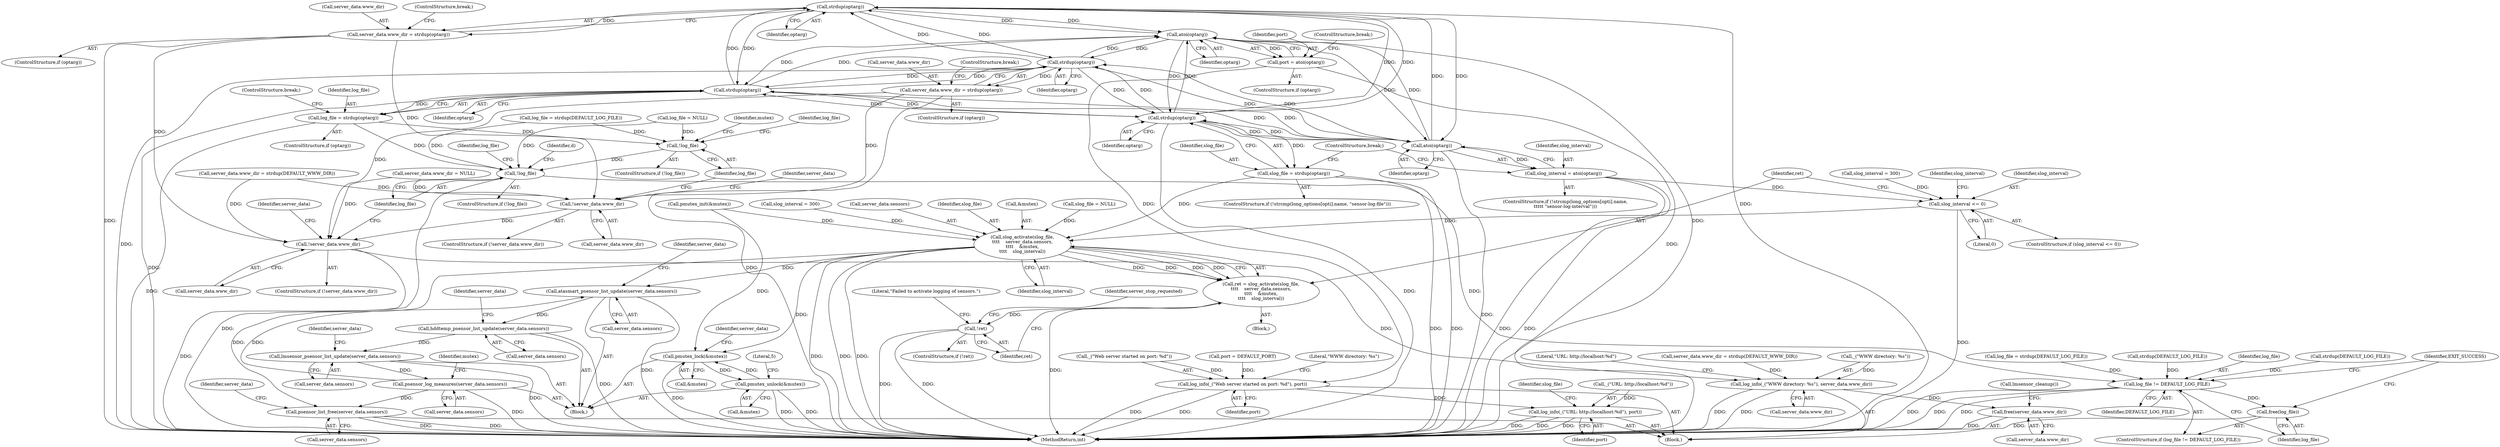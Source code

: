 digraph "1_wpitchoune_8b10426dcc0246c1712a99460dd470dcb1cc4d9c_0@API" {
"1000201" [label="(Call,strdup(optarg))"];
"1000186" [label="(Call,atoi(optarg))"];
"1000178" [label="(Call,strdup(optarg))"];
"1000213" [label="(Call,strdup(optarg))"];
"1000228" [label="(Call,strdup(optarg))"];
"1000242" [label="(Call,atoi(optarg))"];
"1000201" [label="(Call,strdup(optarg))"];
"1000174" [label="(Call,server_data.www_dir = strdup(optarg))"];
"1000266" [label="(Call,!server_data.www_dir)"];
"1000289" [label="(Call,!server_data.www_dir)"];
"1000319" [label="(Call,log_info(_(\"WWW directory: %s\"), server_data.www_dir))"];
"1000403" [label="(Call,free(server_data.www_dir))"];
"1000184" [label="(Call,port = atoi(optarg))"];
"1000315" [label="(Call,log_info(_(\"Web server started on port: %d\"), port))"];
"1000325" [label="(Call,log_info(_(\"URL: http://localhost:%d\"), port))"];
"1000197" [label="(Call,server_data.www_dir = strdup(optarg))"];
"1000211" [label="(Call,log_file = strdup(optarg))"];
"1000277" [label="(Call,!log_file)"];
"1000300" [label="(Call,!log_file)"];
"1000410" [label="(Call,log_file != DEFAULT_LOG_FILE)"];
"1000413" [label="(Call,free(log_file))"];
"1000226" [label="(Call,slog_file = strdup(optarg))"];
"1000341" [label="(Call,slog_activate(slog_file,\n\t\t\t\t    server_data.sensors,\n\t\t\t\t    &mutex,\n\t\t\t\t    slog_interval))"];
"1000339" [label="(Call,ret = slog_activate(slog_file,\n\t\t\t\t    server_data.sensors,\n\t\t\t\t    &mutex,\n\t\t\t\t    slog_interval))"];
"1000350" [label="(Call,!ret)"];
"1000359" [label="(Call,pmutex_lock(&mutex))"];
"1000387" [label="(Call,pmutex_unlock(&mutex))"];
"1000371" [label="(Call,atasmart_psensor_list_update(server_data.sensors))"];
"1000375" [label="(Call,hddtemp_psensor_list_update(server_data.sensors))"];
"1000379" [label="(Call,lmsensor_psensor_list_update(server_data.sensors))"];
"1000383" [label="(Call,psensor_log_measures(server_data.sensors))"];
"1000395" [label="(Call,psensor_list_free(server_data.sensors))"];
"1000240" [label="(Call,slog_interval = atoi(optarg))"];
"1000333" [label="(Call,slog_interval <= 0)"];
"1000281" [label="(Call,strdup(DEFAULT_LOG_FILE))"];
"1000321" [label="(Literal,\"WWW directory: %s\")"];
"1000410" [label="(Call,log_file != DEFAULT_LOG_FILE)"];
"1000188" [label="(ControlStructure,break;)"];
"1000240" [label="(Call,slog_interval = atoi(optarg))"];
"1000354" [label="(Literal,\"Failed to activate logging of sensors.\")"];
"1000303" [label="(Identifier,log_file)"];
"1000266" [label="(Call,!server_data.www_dir)"];
"1000381" [label="(Identifier,server_data)"];
"1000371" [label="(Call,atasmart_psensor_list_update(server_data.sensors))"];
"1000285" [label="(Identifier,mutex)"];
"1000186" [label="(Call,atoi(optarg))"];
"1000327" [label="(Literal,\"URL: http://localhost:%d\")"];
"1000302" [label="(Call,log_file = strdup(DEFAULT_LOG_FILE))"];
"1000231" [label="(ControlStructure,if (!strcmp(long_options[opti].name,\n\t\t\t\t\t \"sensor-log-interval\")))"];
"1000341" [label="(Call,slog_activate(slog_file,\n\t\t\t\t    server_data.sensors,\n\t\t\t\t    &mutex,\n\t\t\t\t    slog_interval))"];
"1000300" [label="(Call,!log_file)"];
"1000270" [label="(Call,server_data.www_dir = strdup(DEFAULT_WWW_DIR))"];
"1000202" [label="(Identifier,optarg)"];
"1000328" [label="(Identifier,port)"];
"1000350" [label="(Call,!ret)"];
"1000227" [label="(Identifier,slog_file)"];
"1000172" [label="(ControlStructure,if (optarg))"];
"1000290" [label="(Call,server_data.www_dir)"];
"1000211" [label="(Call,log_file = strdup(optarg))"];
"1000407" [label="(Call,lmsensor_cleanup())"];
"1000413" [label="(Call,free(log_file))"];
"1000280" [label="(Identifier,log_file)"];
"1000391" [label="(Literal,5)"];
"1000304" [label="(Call,strdup(DEFAULT_LOG_FILE))"];
"1000293" [label="(Call,server_data.www_dir = strdup(DEFAULT_WWW_DIR))"];
"1000375" [label="(Call,hddtemp_psensor_list_update(server_data.sensors))"];
"1000180" [label="(ControlStructure,break;)"];
"1000412" [label="(Identifier,DEFAULT_LOG_FILE)"];
"1000127" [label="(Call,server_data.www_dir = NULL)"];
"1000241" [label="(Identifier,slog_interval)"];
"1000331" [label="(Block,)"];
"1000377" [label="(Identifier,server_data)"];
"1000388" [label="(Call,&mutex)"];
"1000335" [label="(Literal,0)"];
"1000404" [label="(Call,server_data.www_dir)"];
"1000333" [label="(Call,slog_interval <= 0)"];
"1000359" [label="(Call,pmutex_lock(&mutex))"];
"1000320" [label="(Call,_(\"WWW directory: %s\"))"];
"1000318" [label="(Identifier,port)"];
"1000343" [label="(Call,server_data.sensors)"];
"1000316" [label="(Call,_(\"Web server started on port: %d\"))"];
"1000348" [label="(Identifier,slog_interval)"];
"1000289" [label="(Call,!server_data.www_dir)"];
"1000380" [label="(Call,server_data.sensors)"];
"1000387" [label="(Call,pmutex_unlock(&mutex))"];
"1000384" [label="(Call,server_data.sensors)"];
"1000322" [label="(Call,server_data.www_dir)"];
"1000185" [label="(Identifier,port)"];
"1000276" [label="(ControlStructure,if (!log_file))"];
"1000217" [label="(ControlStructure,if (!strcmp(long_options[opti].name, \"sensor-log-file\")))"];
"1000215" [label="(ControlStructure,break;)"];
"1000104" [label="(Block,)"];
"1000308" [label="(Identifier,d)"];
"1000267" [label="(Call,server_data.www_dir)"];
"1000395" [label="(Call,psensor_list_free(server_data.sensors))"];
"1000417" [label="(MethodReturn,int)"];
"1000342" [label="(Identifier,slog_file)"];
"1000243" [label="(Identifier,optarg)"];
"1000288" [label="(ControlStructure,if (!server_data.www_dir))"];
"1000242" [label="(Call,atoi(optarg))"];
"1000244" [label="(ControlStructure,break;)"];
"1000401" [label="(Identifier,server_data)"];
"1000349" [label="(ControlStructure,if (!ret))"];
"1000411" [label="(Identifier,log_file)"];
"1000301" [label="(Identifier,log_file)"];
"1000174" [label="(Call,server_data.www_dir = strdup(optarg))"];
"1000416" [label="(Identifier,EXIT_SUCCESS)"];
"1000178" [label="(Call,strdup(optarg))"];
"1000346" [label="(Call,&mutex)"];
"1000272" [label="(Identifier,server_data)"];
"1000142" [label="(Call,slog_file = NULL)"];
"1000340" [label="(Identifier,ret)"];
"1000379" [label="(Call,lmsensor_psensor_list_update(server_data.sensors))"];
"1000295" [label="(Identifier,server_data)"];
"1000226" [label="(Call,slog_file = strdup(optarg))"];
"1000360" [label="(Call,&mutex)"];
"1000330" [label="(Identifier,slog_file)"];
"1000299" [label="(ControlStructure,if (!log_file))"];
"1000283" [label="(Call,pmutex_init(&mutex))"];
"1000203" [label="(ControlStructure,break;)"];
"1000278" [label="(Identifier,log_file)"];
"1000396" [label="(Call,server_data.sensors)"];
"1000139" [label="(Call,log_file = NULL)"];
"1000365" [label="(Identifier,server_data)"];
"1000201" [label="(Call,strdup(optarg))"];
"1000319" [label="(Call,log_info(_(\"WWW directory: %s\"), server_data.www_dir))"];
"1000145" [label="(Call,slog_interval = 300)"];
"1000265" [label="(ControlStructure,if (!server_data.www_dir))"];
"1000357" [label="(Identifier,server_stop_requested)"];
"1000197" [label="(Call,server_data.www_dir = strdup(optarg))"];
"1000383" [label="(Call,psensor_log_measures(server_data.sensors))"];
"1000209" [label="(ControlStructure,if (optarg))"];
"1000358" [label="(Block,)"];
"1000414" [label="(Identifier,log_file)"];
"1000337" [label="(Identifier,slog_interval)"];
"1000334" [label="(Identifier,slog_interval)"];
"1000326" [label="(Call,_(\"URL: http://localhost:%d\"))"];
"1000385" [label="(Identifier,server_data)"];
"1000187" [label="(Identifier,optarg)"];
"1000148" [label="(Call,port = DEFAULT_PORT)"];
"1000212" [label="(Identifier,log_file)"];
"1000184" [label="(Call,port = atoi(optarg))"];
"1000214" [label="(Identifier,optarg)"];
"1000403" [label="(Call,free(server_data.www_dir))"];
"1000315" [label="(Call,log_info(_(\"Web server started on port: %d\"), port))"];
"1000229" [label="(Identifier,optarg)"];
"1000228" [label="(Call,strdup(optarg))"];
"1000336" [label="(Call,slog_interval = 300)"];
"1000409" [label="(ControlStructure,if (log_file != DEFAULT_LOG_FILE))"];
"1000195" [label="(ControlStructure,if (optarg))"];
"1000351" [label="(Identifier,ret)"];
"1000182" [label="(ControlStructure,if (optarg))"];
"1000325" [label="(Call,log_info(_(\"URL: http://localhost:%d\"), port))"];
"1000198" [label="(Call,server_data.www_dir)"];
"1000279" [label="(Call,log_file = strdup(DEFAULT_LOG_FILE))"];
"1000332" [label="(ControlStructure,if (slog_interval <= 0))"];
"1000179" [label="(Identifier,optarg)"];
"1000339" [label="(Call,ret = slog_activate(slog_file,\n\t\t\t\t    server_data.sensors,\n\t\t\t\t    &mutex,\n\t\t\t\t    slog_interval))"];
"1000175" [label="(Call,server_data.www_dir)"];
"1000372" [label="(Call,server_data.sensors)"];
"1000213" [label="(Call,strdup(optarg))"];
"1000389" [label="(Identifier,mutex)"];
"1000376" [label="(Call,server_data.sensors)"];
"1000277" [label="(Call,!log_file)"];
"1000201" -> "1000197"  [label="AST: "];
"1000201" -> "1000202"  [label="CFG: "];
"1000202" -> "1000201"  [label="AST: "];
"1000197" -> "1000201"  [label="CFG: "];
"1000201" -> "1000417"  [label="DDG: "];
"1000201" -> "1000178"  [label="DDG: "];
"1000201" -> "1000186"  [label="DDG: "];
"1000201" -> "1000197"  [label="DDG: "];
"1000186" -> "1000201"  [label="DDG: "];
"1000178" -> "1000201"  [label="DDG: "];
"1000213" -> "1000201"  [label="DDG: "];
"1000228" -> "1000201"  [label="DDG: "];
"1000242" -> "1000201"  [label="DDG: "];
"1000201" -> "1000213"  [label="DDG: "];
"1000201" -> "1000228"  [label="DDG: "];
"1000201" -> "1000242"  [label="DDG: "];
"1000186" -> "1000184"  [label="AST: "];
"1000186" -> "1000187"  [label="CFG: "];
"1000187" -> "1000186"  [label="AST: "];
"1000184" -> "1000186"  [label="CFG: "];
"1000186" -> "1000417"  [label="DDG: "];
"1000186" -> "1000178"  [label="DDG: "];
"1000186" -> "1000184"  [label="DDG: "];
"1000178" -> "1000186"  [label="DDG: "];
"1000213" -> "1000186"  [label="DDG: "];
"1000228" -> "1000186"  [label="DDG: "];
"1000242" -> "1000186"  [label="DDG: "];
"1000186" -> "1000213"  [label="DDG: "];
"1000186" -> "1000228"  [label="DDG: "];
"1000186" -> "1000242"  [label="DDG: "];
"1000178" -> "1000174"  [label="AST: "];
"1000178" -> "1000179"  [label="CFG: "];
"1000179" -> "1000178"  [label="AST: "];
"1000174" -> "1000178"  [label="CFG: "];
"1000178" -> "1000417"  [label="DDG: "];
"1000178" -> "1000174"  [label="DDG: "];
"1000213" -> "1000178"  [label="DDG: "];
"1000228" -> "1000178"  [label="DDG: "];
"1000242" -> "1000178"  [label="DDG: "];
"1000178" -> "1000213"  [label="DDG: "];
"1000178" -> "1000228"  [label="DDG: "];
"1000178" -> "1000242"  [label="DDG: "];
"1000213" -> "1000211"  [label="AST: "];
"1000213" -> "1000214"  [label="CFG: "];
"1000214" -> "1000213"  [label="AST: "];
"1000211" -> "1000213"  [label="CFG: "];
"1000213" -> "1000417"  [label="DDG: "];
"1000213" -> "1000211"  [label="DDG: "];
"1000228" -> "1000213"  [label="DDG: "];
"1000242" -> "1000213"  [label="DDG: "];
"1000213" -> "1000228"  [label="DDG: "];
"1000213" -> "1000242"  [label="DDG: "];
"1000228" -> "1000226"  [label="AST: "];
"1000228" -> "1000229"  [label="CFG: "];
"1000229" -> "1000228"  [label="AST: "];
"1000226" -> "1000228"  [label="CFG: "];
"1000228" -> "1000417"  [label="DDG: "];
"1000228" -> "1000226"  [label="DDG: "];
"1000242" -> "1000228"  [label="DDG: "];
"1000228" -> "1000242"  [label="DDG: "];
"1000242" -> "1000240"  [label="AST: "];
"1000242" -> "1000243"  [label="CFG: "];
"1000243" -> "1000242"  [label="AST: "];
"1000240" -> "1000242"  [label="CFG: "];
"1000242" -> "1000417"  [label="DDG: "];
"1000242" -> "1000240"  [label="DDG: "];
"1000174" -> "1000172"  [label="AST: "];
"1000175" -> "1000174"  [label="AST: "];
"1000180" -> "1000174"  [label="CFG: "];
"1000174" -> "1000417"  [label="DDG: "];
"1000174" -> "1000266"  [label="DDG: "];
"1000174" -> "1000289"  [label="DDG: "];
"1000266" -> "1000265"  [label="AST: "];
"1000266" -> "1000267"  [label="CFG: "];
"1000267" -> "1000266"  [label="AST: "];
"1000272" -> "1000266"  [label="CFG: "];
"1000278" -> "1000266"  [label="CFG: "];
"1000127" -> "1000266"  [label="DDG: "];
"1000270" -> "1000266"  [label="DDG: "];
"1000197" -> "1000266"  [label="DDG: "];
"1000266" -> "1000289"  [label="DDG: "];
"1000289" -> "1000288"  [label="AST: "];
"1000289" -> "1000290"  [label="CFG: "];
"1000290" -> "1000289"  [label="AST: "];
"1000295" -> "1000289"  [label="CFG: "];
"1000301" -> "1000289"  [label="CFG: "];
"1000289" -> "1000417"  [label="DDG: "];
"1000127" -> "1000289"  [label="DDG: "];
"1000270" -> "1000289"  [label="DDG: "];
"1000197" -> "1000289"  [label="DDG: "];
"1000289" -> "1000319"  [label="DDG: "];
"1000319" -> "1000104"  [label="AST: "];
"1000319" -> "1000322"  [label="CFG: "];
"1000320" -> "1000319"  [label="AST: "];
"1000322" -> "1000319"  [label="AST: "];
"1000327" -> "1000319"  [label="CFG: "];
"1000319" -> "1000417"  [label="DDG: "];
"1000319" -> "1000417"  [label="DDG: "];
"1000320" -> "1000319"  [label="DDG: "];
"1000293" -> "1000319"  [label="DDG: "];
"1000319" -> "1000403"  [label="DDG: "];
"1000403" -> "1000104"  [label="AST: "];
"1000403" -> "1000404"  [label="CFG: "];
"1000404" -> "1000403"  [label="AST: "];
"1000407" -> "1000403"  [label="CFG: "];
"1000403" -> "1000417"  [label="DDG: "];
"1000184" -> "1000182"  [label="AST: "];
"1000185" -> "1000184"  [label="AST: "];
"1000188" -> "1000184"  [label="CFG: "];
"1000184" -> "1000417"  [label="DDG: "];
"1000184" -> "1000315"  [label="DDG: "];
"1000315" -> "1000104"  [label="AST: "];
"1000315" -> "1000318"  [label="CFG: "];
"1000316" -> "1000315"  [label="AST: "];
"1000318" -> "1000315"  [label="AST: "];
"1000321" -> "1000315"  [label="CFG: "];
"1000315" -> "1000417"  [label="DDG: "];
"1000315" -> "1000417"  [label="DDG: "];
"1000316" -> "1000315"  [label="DDG: "];
"1000148" -> "1000315"  [label="DDG: "];
"1000315" -> "1000325"  [label="DDG: "];
"1000325" -> "1000104"  [label="AST: "];
"1000325" -> "1000328"  [label="CFG: "];
"1000326" -> "1000325"  [label="AST: "];
"1000328" -> "1000325"  [label="AST: "];
"1000330" -> "1000325"  [label="CFG: "];
"1000325" -> "1000417"  [label="DDG: "];
"1000325" -> "1000417"  [label="DDG: "];
"1000325" -> "1000417"  [label="DDG: "];
"1000326" -> "1000325"  [label="DDG: "];
"1000197" -> "1000195"  [label="AST: "];
"1000198" -> "1000197"  [label="AST: "];
"1000203" -> "1000197"  [label="CFG: "];
"1000197" -> "1000417"  [label="DDG: "];
"1000211" -> "1000209"  [label="AST: "];
"1000212" -> "1000211"  [label="AST: "];
"1000215" -> "1000211"  [label="CFG: "];
"1000211" -> "1000417"  [label="DDG: "];
"1000211" -> "1000277"  [label="DDG: "];
"1000211" -> "1000300"  [label="DDG: "];
"1000277" -> "1000276"  [label="AST: "];
"1000277" -> "1000278"  [label="CFG: "];
"1000278" -> "1000277"  [label="AST: "];
"1000280" -> "1000277"  [label="CFG: "];
"1000285" -> "1000277"  [label="CFG: "];
"1000279" -> "1000277"  [label="DDG: "];
"1000139" -> "1000277"  [label="DDG: "];
"1000277" -> "1000300"  [label="DDG: "];
"1000300" -> "1000299"  [label="AST: "];
"1000300" -> "1000301"  [label="CFG: "];
"1000301" -> "1000300"  [label="AST: "];
"1000303" -> "1000300"  [label="CFG: "];
"1000308" -> "1000300"  [label="CFG: "];
"1000300" -> "1000417"  [label="DDG: "];
"1000279" -> "1000300"  [label="DDG: "];
"1000139" -> "1000300"  [label="DDG: "];
"1000300" -> "1000410"  [label="DDG: "];
"1000410" -> "1000409"  [label="AST: "];
"1000410" -> "1000412"  [label="CFG: "];
"1000411" -> "1000410"  [label="AST: "];
"1000412" -> "1000410"  [label="AST: "];
"1000414" -> "1000410"  [label="CFG: "];
"1000416" -> "1000410"  [label="CFG: "];
"1000410" -> "1000417"  [label="DDG: "];
"1000410" -> "1000417"  [label="DDG: "];
"1000410" -> "1000417"  [label="DDG: "];
"1000302" -> "1000410"  [label="DDG: "];
"1000281" -> "1000410"  [label="DDG: "];
"1000304" -> "1000410"  [label="DDG: "];
"1000410" -> "1000413"  [label="DDG: "];
"1000413" -> "1000409"  [label="AST: "];
"1000413" -> "1000414"  [label="CFG: "];
"1000414" -> "1000413"  [label="AST: "];
"1000416" -> "1000413"  [label="CFG: "];
"1000413" -> "1000417"  [label="DDG: "];
"1000226" -> "1000217"  [label="AST: "];
"1000227" -> "1000226"  [label="AST: "];
"1000244" -> "1000226"  [label="CFG: "];
"1000226" -> "1000417"  [label="DDG: "];
"1000226" -> "1000417"  [label="DDG: "];
"1000226" -> "1000341"  [label="DDG: "];
"1000341" -> "1000339"  [label="AST: "];
"1000341" -> "1000348"  [label="CFG: "];
"1000342" -> "1000341"  [label="AST: "];
"1000343" -> "1000341"  [label="AST: "];
"1000346" -> "1000341"  [label="AST: "];
"1000348" -> "1000341"  [label="AST: "];
"1000339" -> "1000341"  [label="CFG: "];
"1000341" -> "1000417"  [label="DDG: "];
"1000341" -> "1000417"  [label="DDG: "];
"1000341" -> "1000417"  [label="DDG: "];
"1000341" -> "1000339"  [label="DDG: "];
"1000341" -> "1000339"  [label="DDG: "];
"1000341" -> "1000339"  [label="DDG: "];
"1000341" -> "1000339"  [label="DDG: "];
"1000142" -> "1000341"  [label="DDG: "];
"1000283" -> "1000341"  [label="DDG: "];
"1000333" -> "1000341"  [label="DDG: "];
"1000336" -> "1000341"  [label="DDG: "];
"1000341" -> "1000359"  [label="DDG: "];
"1000341" -> "1000371"  [label="DDG: "];
"1000341" -> "1000395"  [label="DDG: "];
"1000339" -> "1000331"  [label="AST: "];
"1000340" -> "1000339"  [label="AST: "];
"1000351" -> "1000339"  [label="CFG: "];
"1000339" -> "1000417"  [label="DDG: "];
"1000339" -> "1000350"  [label="DDG: "];
"1000350" -> "1000349"  [label="AST: "];
"1000350" -> "1000351"  [label="CFG: "];
"1000351" -> "1000350"  [label="AST: "];
"1000354" -> "1000350"  [label="CFG: "];
"1000357" -> "1000350"  [label="CFG: "];
"1000350" -> "1000417"  [label="DDG: "];
"1000350" -> "1000417"  [label="DDG: "];
"1000359" -> "1000358"  [label="AST: "];
"1000359" -> "1000360"  [label="CFG: "];
"1000360" -> "1000359"  [label="AST: "];
"1000365" -> "1000359"  [label="CFG: "];
"1000359" -> "1000417"  [label="DDG: "];
"1000283" -> "1000359"  [label="DDG: "];
"1000387" -> "1000359"  [label="DDG: "];
"1000359" -> "1000387"  [label="DDG: "];
"1000387" -> "1000358"  [label="AST: "];
"1000387" -> "1000388"  [label="CFG: "];
"1000388" -> "1000387"  [label="AST: "];
"1000391" -> "1000387"  [label="CFG: "];
"1000387" -> "1000417"  [label="DDG: "];
"1000387" -> "1000417"  [label="DDG: "];
"1000371" -> "1000358"  [label="AST: "];
"1000371" -> "1000372"  [label="CFG: "];
"1000372" -> "1000371"  [label="AST: "];
"1000377" -> "1000371"  [label="CFG: "];
"1000371" -> "1000417"  [label="DDG: "];
"1000383" -> "1000371"  [label="DDG: "];
"1000371" -> "1000375"  [label="DDG: "];
"1000375" -> "1000358"  [label="AST: "];
"1000375" -> "1000376"  [label="CFG: "];
"1000376" -> "1000375"  [label="AST: "];
"1000381" -> "1000375"  [label="CFG: "];
"1000375" -> "1000417"  [label="DDG: "];
"1000375" -> "1000379"  [label="DDG: "];
"1000379" -> "1000358"  [label="AST: "];
"1000379" -> "1000380"  [label="CFG: "];
"1000380" -> "1000379"  [label="AST: "];
"1000385" -> "1000379"  [label="CFG: "];
"1000379" -> "1000417"  [label="DDG: "];
"1000379" -> "1000383"  [label="DDG: "];
"1000383" -> "1000358"  [label="AST: "];
"1000383" -> "1000384"  [label="CFG: "];
"1000384" -> "1000383"  [label="AST: "];
"1000389" -> "1000383"  [label="CFG: "];
"1000383" -> "1000417"  [label="DDG: "];
"1000383" -> "1000395"  [label="DDG: "];
"1000395" -> "1000104"  [label="AST: "];
"1000395" -> "1000396"  [label="CFG: "];
"1000396" -> "1000395"  [label="AST: "];
"1000401" -> "1000395"  [label="CFG: "];
"1000395" -> "1000417"  [label="DDG: "];
"1000395" -> "1000417"  [label="DDG: "];
"1000240" -> "1000231"  [label="AST: "];
"1000241" -> "1000240"  [label="AST: "];
"1000244" -> "1000240"  [label="CFG: "];
"1000240" -> "1000417"  [label="DDG: "];
"1000240" -> "1000417"  [label="DDG: "];
"1000240" -> "1000333"  [label="DDG: "];
"1000333" -> "1000332"  [label="AST: "];
"1000333" -> "1000335"  [label="CFG: "];
"1000334" -> "1000333"  [label="AST: "];
"1000335" -> "1000333"  [label="AST: "];
"1000337" -> "1000333"  [label="CFG: "];
"1000340" -> "1000333"  [label="CFG: "];
"1000333" -> "1000417"  [label="DDG: "];
"1000145" -> "1000333"  [label="DDG: "];
}
